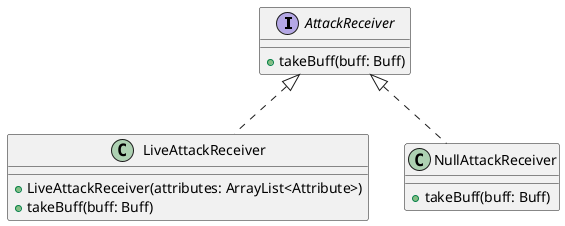 @startuml
'https://plantuml.com/class-diagram

interface AttackReceiver{
    +takeBuff(buff: Buff)
}

class LiveAttackReceiver{

    +LiveAttackReceiver(attributes: ArrayList<Attribute>)
    +takeBuff(buff: Buff)

}

class NullAttackReceiver{

    +takeBuff(buff: Buff)
}

AttackReceiver <|.. LiveAttackReceiver
AttackReceiver <|.. NullAttackReceiver

@enduml
